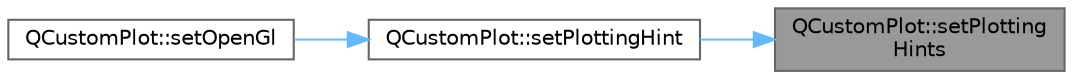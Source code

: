 digraph "QCustomPlot::setPlottingHints"
{
 // LATEX_PDF_SIZE
  bgcolor="transparent";
  edge [fontname=Helvetica,fontsize=10,labelfontname=Helvetica,labelfontsize=10];
  node [fontname=Helvetica,fontsize=10,shape=box,height=0.2,width=0.4];
  rankdir="RL";
  Node1 [label="QCustomPlot::setPlotting\lHints",height=0.2,width=0.4,color="gray40", fillcolor="grey60", style="filled", fontcolor="black",tooltip=" "];
  Node1 -> Node2 [dir="back",color="steelblue1",style="solid"];
  Node2 [label="QCustomPlot::setPlottingHint",height=0.2,width=0.4,color="grey40", fillcolor="white", style="filled",URL="$class_q_custom_plot.html#a3b7c97bb6c16464e9e15190c07abe9a9",tooltip=" "];
  Node2 -> Node3 [dir="back",color="steelblue1",style="solid"];
  Node3 [label="QCustomPlot::setOpenGl",height=0.2,width=0.4,color="grey40", fillcolor="white", style="filled",URL="$class_q_custom_plot.html#a7db1adc09016329f3aef7c60da935789",tooltip=" "];
}
